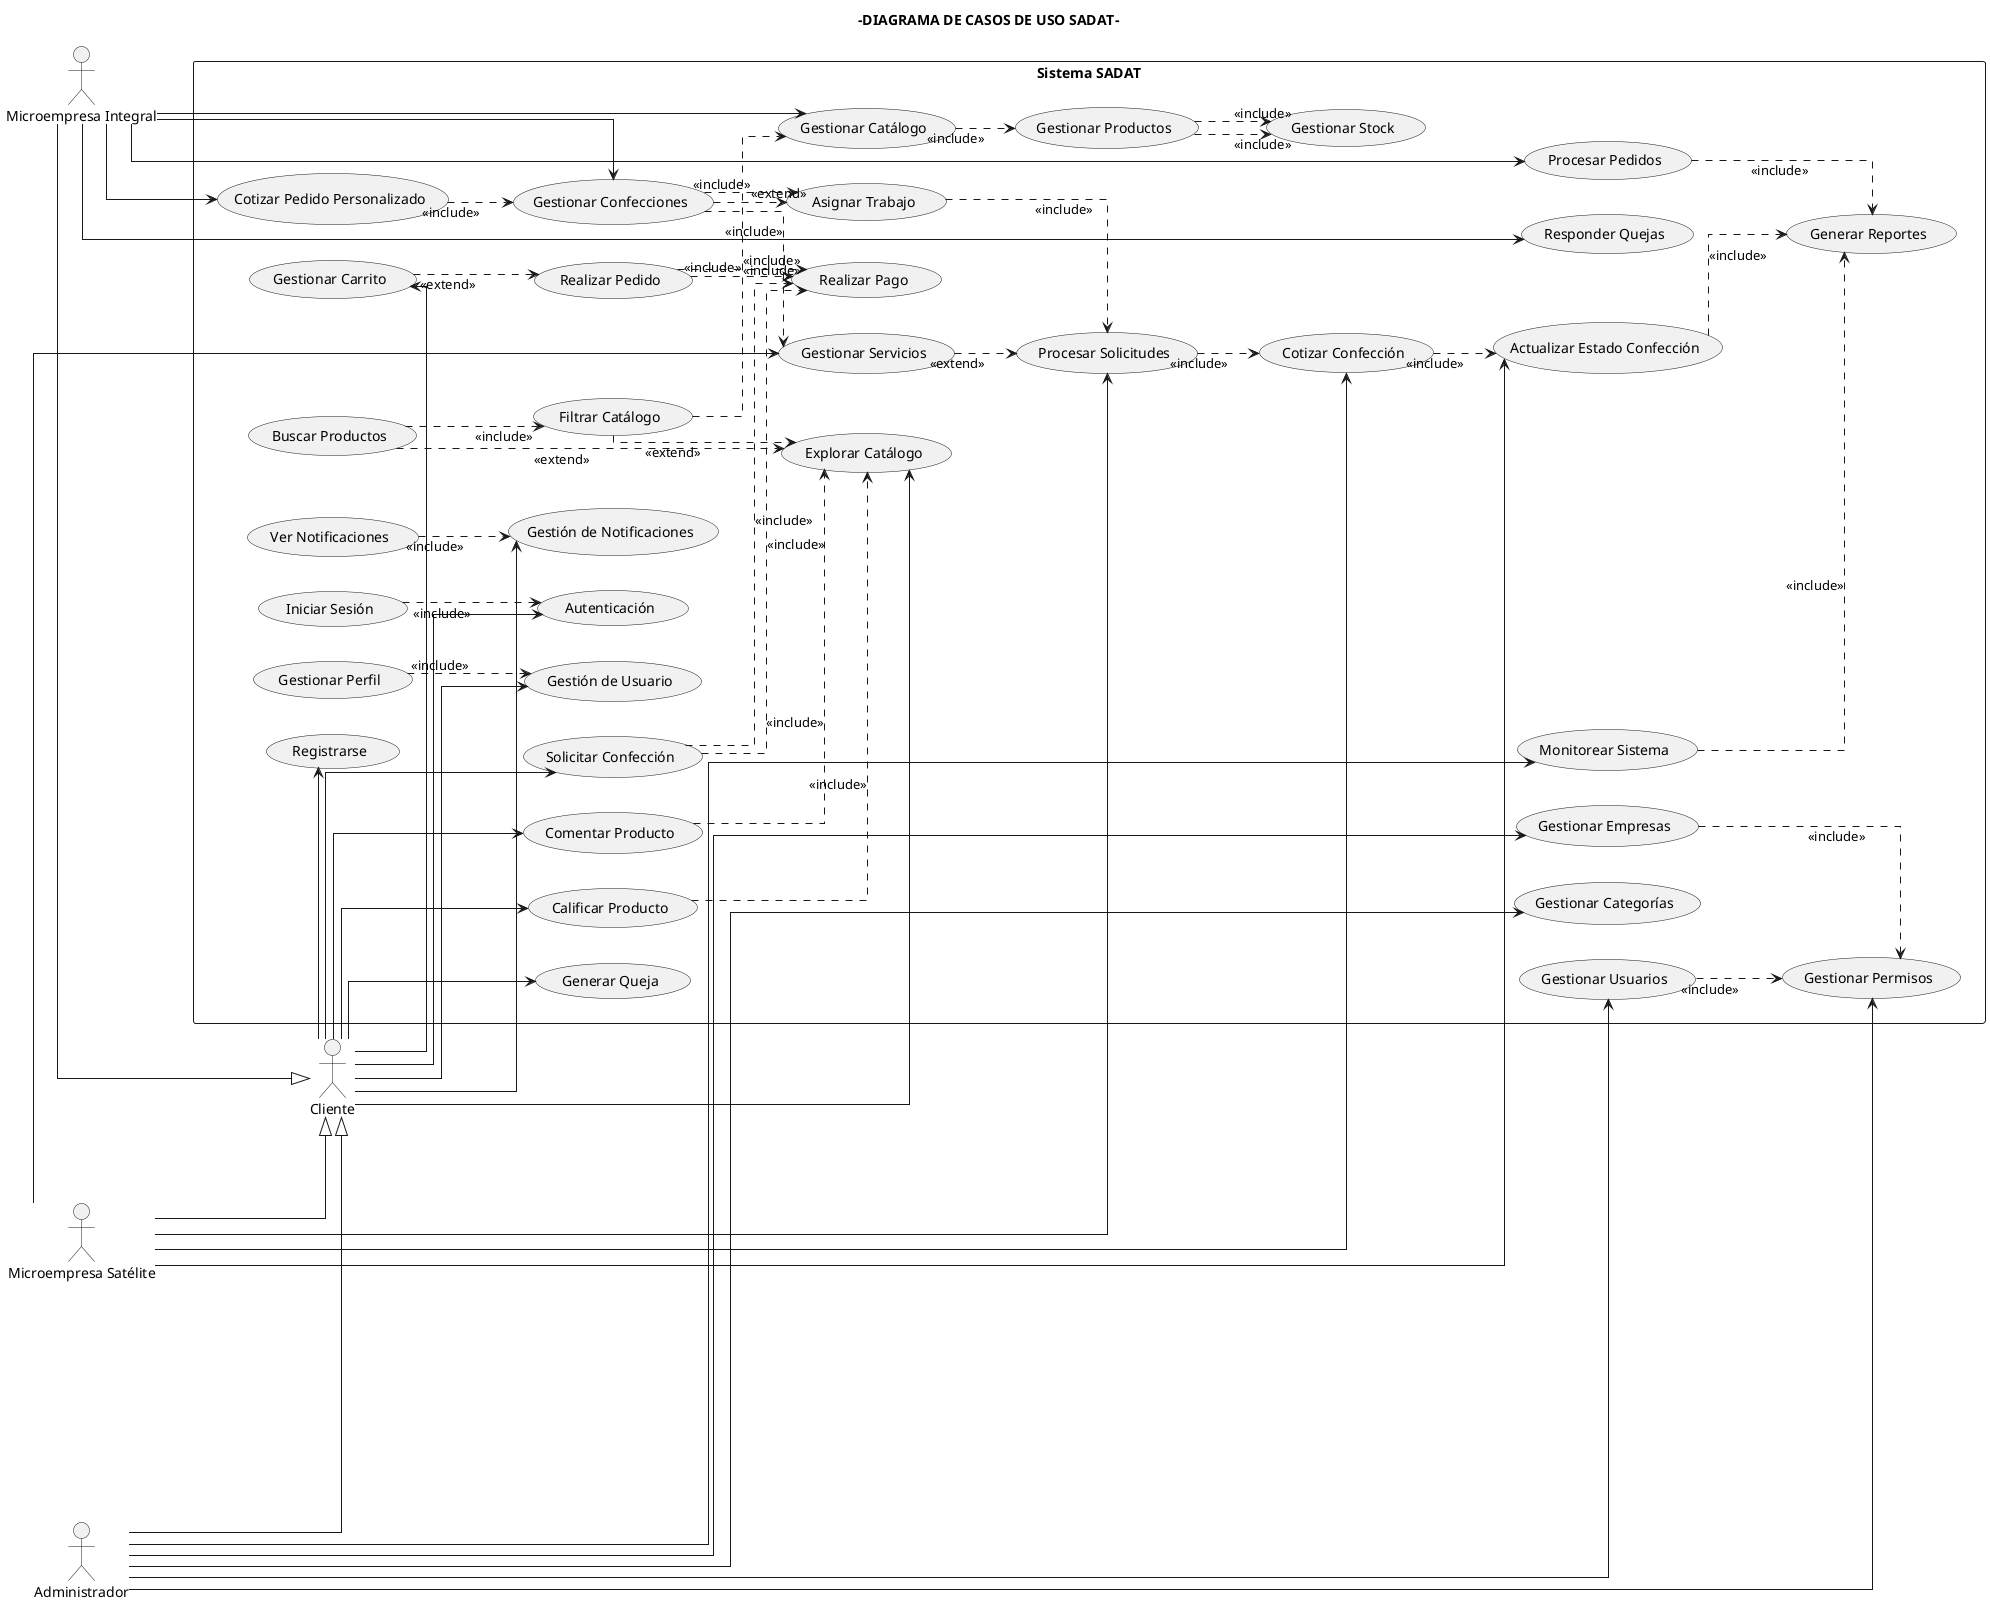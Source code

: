 @startuml
title -DIAGRAMA DE CASOS DE USO SADAT-

skinparam linetype ortho
left to right direction

actor "Cliente" as cliente
actor "Microempresa Integral" as empresaIntegral
actor "Microempresa Satélite" as empresaSatelite
actor "Administrador" as admin

rectangle "Sistema SADAT" {

together {
  ' Casos de uso base
  usecase "Autenticación" as UCBase1
  usecase "Gestión de Usuario" as UCBase2
  usecase "Gestión de Notificaciones" as UCBase3
}

together {
  ' Casos de uso para Cliente
  usecase "Registrarse" as UC1
  usecase "Iniciar Sesión" as UC2
  usecase "Gestionar Perfil" as UC3
  usecase "Ver Notificaciones" as UC12
}

together {
  usecase "Explorar Catálogo" as UC4
  usecase "Buscar Productos" as UC13
  usecase "Filtrar Catálogo" as UC14
}

together {
  usecase "Gestionar Carrito" as UC5
  usecase "Realizar Pedido" as UC6
  usecase "Realizar Pago" as UC7
}

together {
  usecase "Calificar Producto" as UC8
  usecase "Comentar Producto" as UC9
  usecase "Solicitar Confección" as UC10
  usecase "Generar Queja" as UC11
}

together {
  ' Casos de uso para Microempresa Integral
  usecase "Gestionar Catálogo" as UC15
  usecase "Gestionar Productos" as UC16
  usecase "Gestionar Stock" as UC17
}

together {
  usecase "Procesar Pedidos" as UC18
  usecase "Generar Reportes" as UC19
  usecase "Responder Quejas" as UC20
}

together {
  usecase "Cotizar Pedido Personalizado" as UC21
  usecase "Gestionar Confecciones" as UC22
  usecase "Asignar Trabajo" as UC23
}

together {
  ' Casos de uso para Microempresa Satélite
  usecase "Gestionar Servicios" as UC24
  usecase "Procesar Solicitudes" as UC25
  usecase "Cotizar Confección" as UC26
  usecase "Actualizar Estado Confección" as UC27
}

together {
  ' Casos de uso para Administrador
  usecase "Gestionar Usuarios" as UC28
  usecase "Gestionar Empresas" as UC29
  usecase "Monitorear Sistema" as UC30
  usecase "Gestionar Categorías" as UC31
  usecase "Gestionar Permisos" as UC32
}
  ' Los casos de uso están agrupados arriba usando 'together'
  ' para mejorar la organización visual

  ' Relaciones base y herencia de actores
  empresaIntegral --|> cliente
  empresaSatelite --|> cliente
  admin --|> cliente

  ' Relaciones con casos de uso base
  cliente --> UCBase1
  cliente --> UCBase2
  cliente --> UCBase3

  ' Relaciones para Cliente
  cliente --> UC1
  UC2 ..> UCBase1 : <<include>>
  UC3 ..> UCBase2 : <<include>>
  UC12 ..> UCBase3 : <<include>>
  
  ' Relaciones de exploración y compra
  cliente --> UC4
  UC13 ..> UC4 : <<extend>>
  UC14 ..> UC4 : <<extend>>
  cliente --> UC5
  UC5 ..> UC6 : <<extend>>
  UC6 ..> UC7 : <<include>>
  
  ' Relaciones de interacción con productos
  cliente --> UC8
  cliente --> UC9
  UC8 ..> UC4 : <<include>>
  UC9 ..> UC4 : <<include>>
  
  ' Relaciones de confección y quejas
  cliente --> UC10
  UC10 ..> UC7 : <<include>>
  cliente --> UC11

  ' Relaciones para Microempresa Integral
  empresaIntegral --> UC15
  UC15 ..> UC16 : <<include>>
  UC16 ..> UC17 : <<include>>
  empresaIntegral --> UC18
  UC18 ..> UC19 : <<include>>
  empresaIntegral --> UC20
  empresaIntegral --> UC21
  UC21 ..> UC22 : <<include>>
  empresaIntegral --> UC22
  UC22 ..> UC23 : <<extend>>
  UC23 ..> UC25 : <<include>>

  ' Relaciones para Microempresa Satélite
  empresaSatelite --> UC24
  UC24 ..> UC25 : <<extend>>
  empresaSatelite --> UC25
  UC25 ..> UC26 : <<include>>
  empresaSatelite --> UC26
  UC26 ..> UC27 : <<include>>
  empresaSatelite --> UC27
  UC27 ..> UC19 : <<include>>

  ' Relaciones para Administrador
  admin --> UC28
  UC28 ..> UC32 : <<include>>
  admin --> UC29
  UC29 ..> UC32 : <<include>>
  admin --> UC30
  UC30 ..> UC19 : <<include>>
  admin --> UC31
  admin --> UC32

  ' Relaciones de extensión y inclusión
  UC6 ..> UC7 : <<include>>
  UC10 ..> UC7 : <<include>>
  UC13 ..> UC14 : <<include>>
  UC14 ..> UC15 : <<include>>
  UC16 ..> UC17 : <<include>>
  UC22 ..> UC23 : <<include>>
  UC22 ..> UC24 : <<include>>
}

@enduml